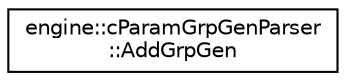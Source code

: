 digraph G
{
  edge [fontname="Helvetica",fontsize="10",labelfontname="Helvetica",labelfontsize="10"];
  node [fontname="Helvetica",fontsize="10",shape=record];
  rankdir="LR";
  Node1 [label="engine::cParamGrpGenParser\l::AddGrpGen",height=0.2,width=0.4,color="black", fillcolor="white", style="filled",URL="$classengine_1_1cParamGrpGenParser_1_1AddGrpGen.html"];
}
